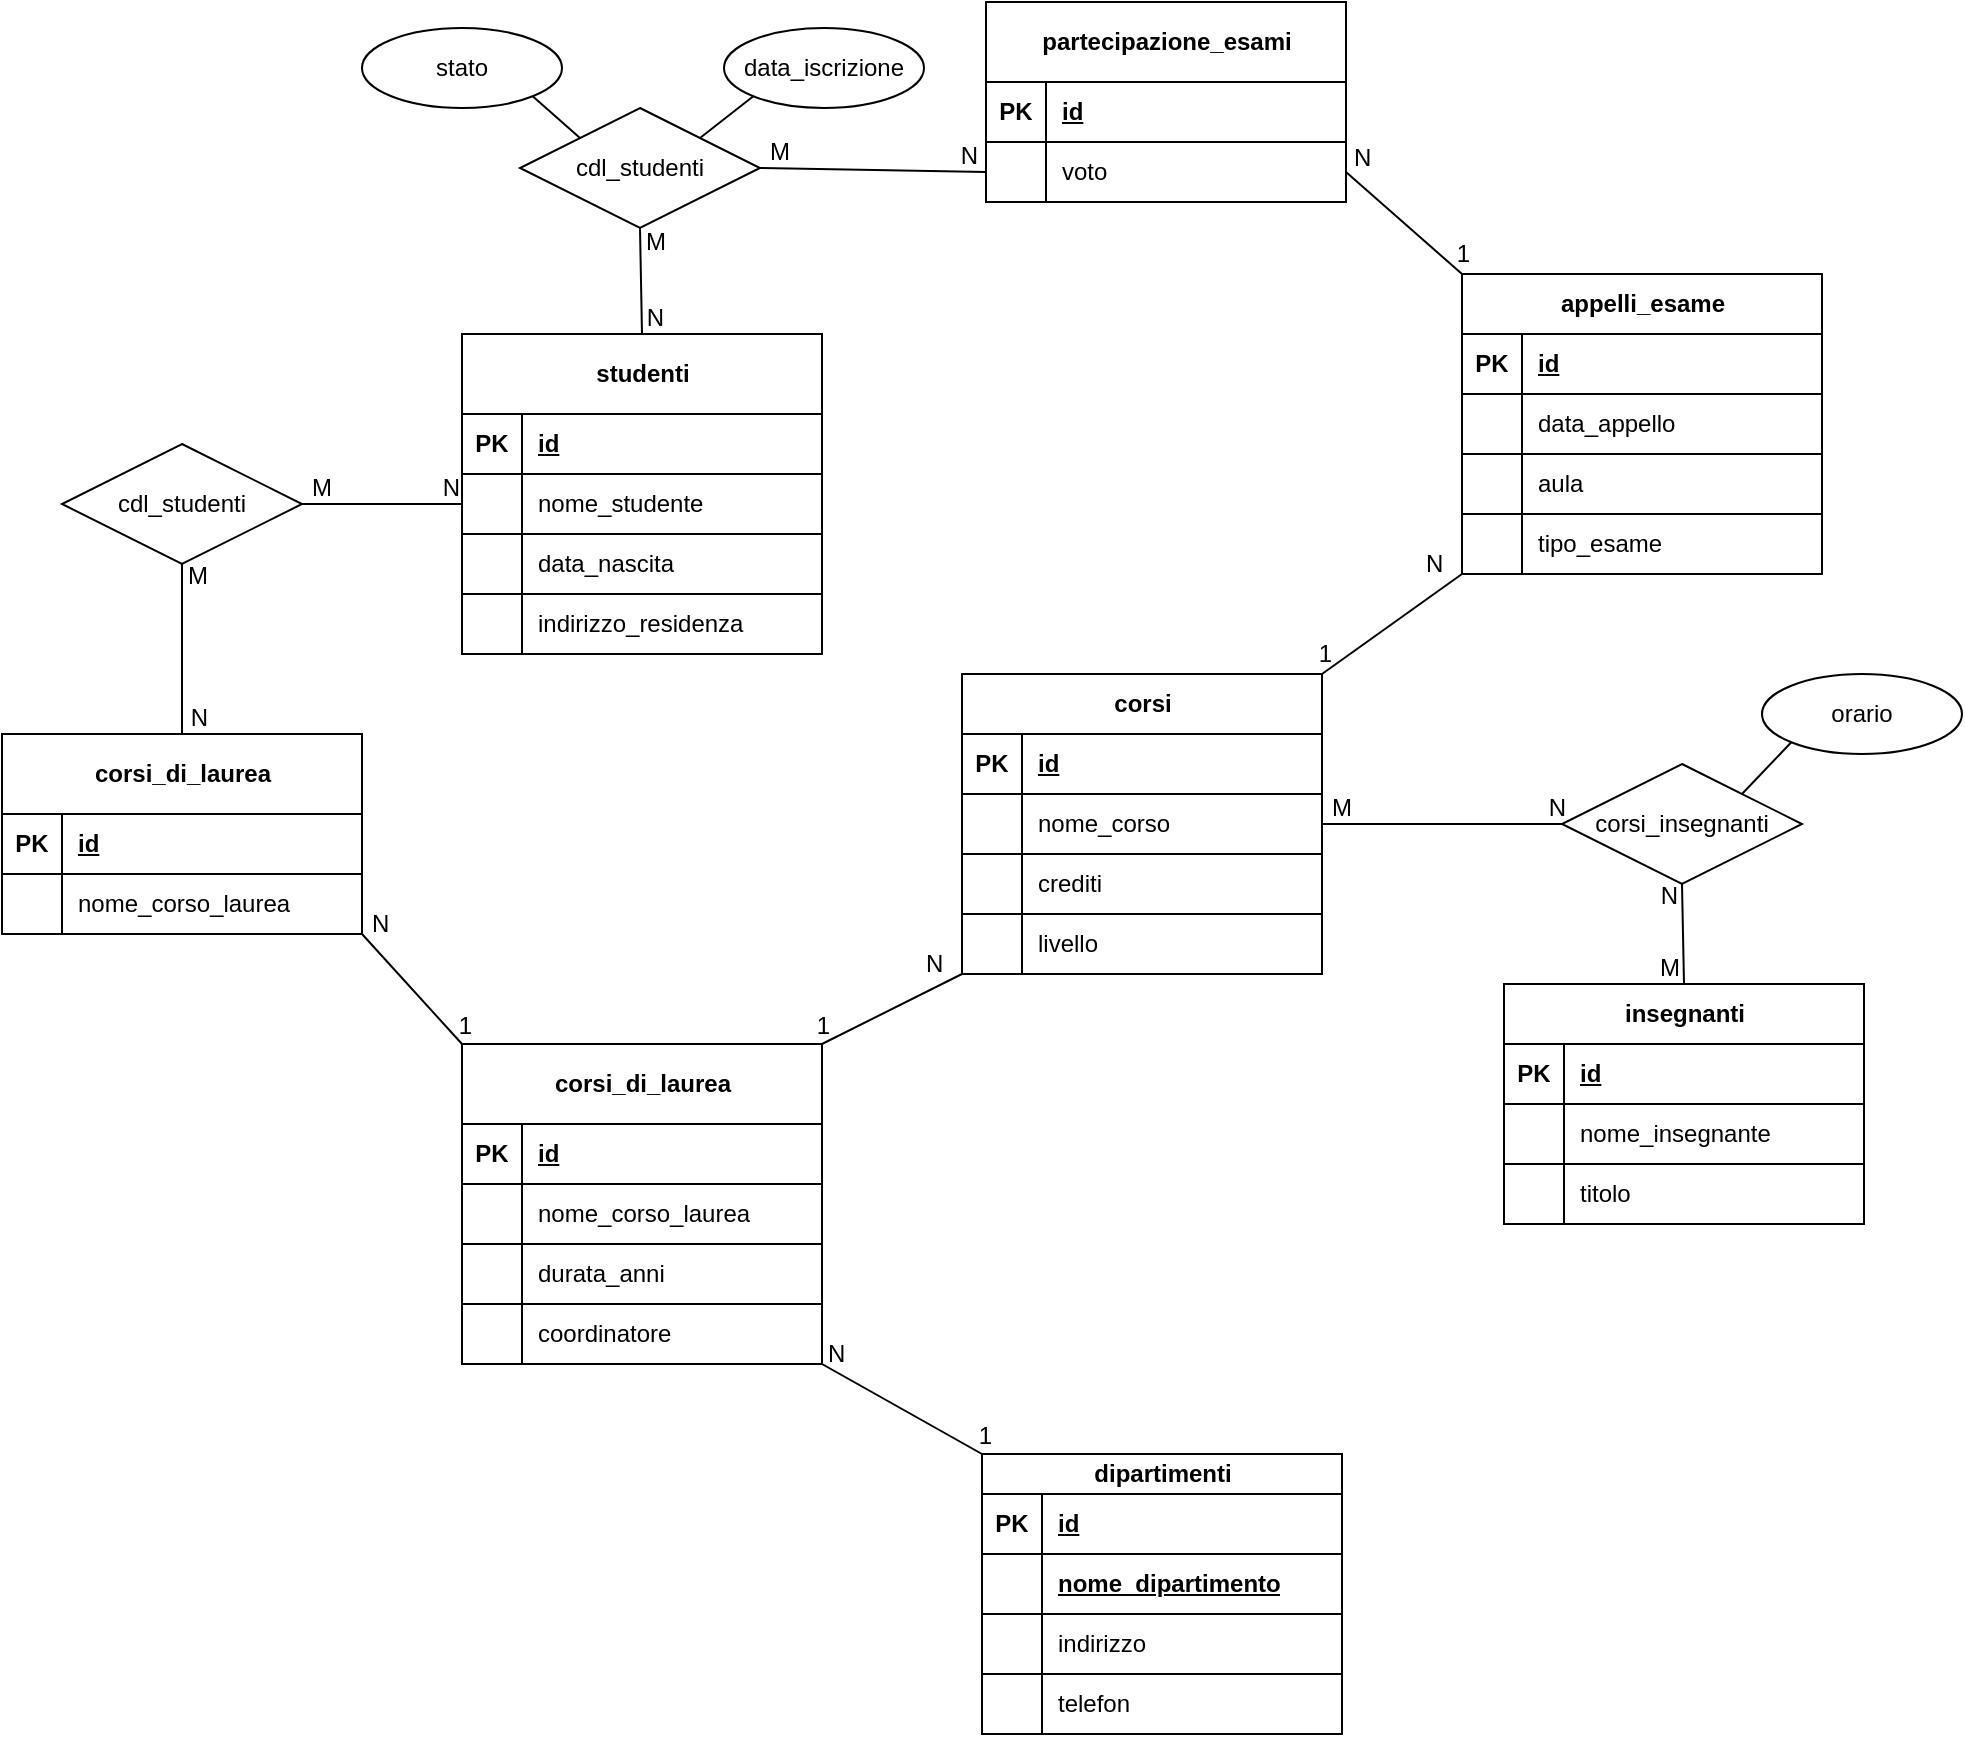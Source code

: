 <mxfile version="23.0.2" type="github">
  <diagram name="Page-1" id="NWVF9cYx0b9At_OMLeJA">
    <mxGraphModel dx="2767" dy="658" grid="1" gridSize="10" guides="1" tooltips="1" connect="1" arrows="1" fold="1" page="1" pageScale="1" pageWidth="850" pageHeight="1100" math="0" shadow="0">
      <root>
        <mxCell id="0" />
        <mxCell id="1" parent="0" />
        <mxCell id="LNe8rsWFTBaImqLRteXB-1" value="dipartimenti" style="shape=table;startSize=20;container=1;collapsible=1;childLayout=tableLayout;fixedRows=1;rowLines=0;fontStyle=1;align=center;resizeLast=1;html=1;" parent="1" vertex="1">
          <mxGeometry x="460" y="760" width="180" height="140" as="geometry" />
        </mxCell>
        <mxCell id="LNe8rsWFTBaImqLRteXB-101" style="shape=tableRow;horizontal=0;startSize=0;swimlaneHead=0;swimlaneBody=0;fillColor=none;collapsible=0;dropTarget=0;points=[[0,0.5],[1,0.5]];portConstraint=eastwest;top=0;left=0;right=0;bottom=1;" parent="LNe8rsWFTBaImqLRteXB-1" vertex="1">
          <mxGeometry y="20" width="180" height="30" as="geometry" />
        </mxCell>
        <mxCell id="LNe8rsWFTBaImqLRteXB-102" value="PK" style="shape=partialRectangle;connectable=0;fillColor=none;top=0;left=0;bottom=0;right=0;fontStyle=1;overflow=hidden;whiteSpace=wrap;html=1;" parent="LNe8rsWFTBaImqLRteXB-101" vertex="1">
          <mxGeometry width="30" height="30" as="geometry">
            <mxRectangle width="30" height="30" as="alternateBounds" />
          </mxGeometry>
        </mxCell>
        <mxCell id="LNe8rsWFTBaImqLRteXB-103" value="id" style="shape=partialRectangle;connectable=0;fillColor=none;top=0;left=0;bottom=0;right=0;align=left;spacingLeft=6;fontStyle=5;overflow=hidden;whiteSpace=wrap;html=1;" parent="LNe8rsWFTBaImqLRteXB-101" vertex="1">
          <mxGeometry x="30" width="150" height="30" as="geometry">
            <mxRectangle width="150" height="30" as="alternateBounds" />
          </mxGeometry>
        </mxCell>
        <mxCell id="LNe8rsWFTBaImqLRteXB-2" value="" style="shape=tableRow;horizontal=0;startSize=0;swimlaneHead=0;swimlaneBody=0;fillColor=none;collapsible=0;dropTarget=0;points=[[0,0.5],[1,0.5]];portConstraint=eastwest;top=0;left=0;right=0;bottom=1;" parent="LNe8rsWFTBaImqLRteXB-1" vertex="1">
          <mxGeometry y="50" width="180" height="30" as="geometry" />
        </mxCell>
        <mxCell id="LNe8rsWFTBaImqLRteXB-3" value="" style="shape=partialRectangle;connectable=0;fillColor=none;top=0;left=0;bottom=0;right=0;fontStyle=1;overflow=hidden;whiteSpace=wrap;html=1;" parent="LNe8rsWFTBaImqLRteXB-2" vertex="1">
          <mxGeometry width="30" height="30" as="geometry">
            <mxRectangle width="30" height="30" as="alternateBounds" />
          </mxGeometry>
        </mxCell>
        <mxCell id="LNe8rsWFTBaImqLRteXB-4" value="nome_dipartimento" style="shape=partialRectangle;connectable=0;fillColor=none;top=0;left=0;bottom=0;right=0;align=left;spacingLeft=6;fontStyle=5;overflow=hidden;whiteSpace=wrap;html=1;" parent="LNe8rsWFTBaImqLRteXB-2" vertex="1">
          <mxGeometry x="30" width="150" height="30" as="geometry">
            <mxRectangle width="150" height="30" as="alternateBounds" />
          </mxGeometry>
        </mxCell>
        <mxCell id="LNe8rsWFTBaImqLRteXB-5" value="" style="shape=tableRow;horizontal=0;startSize=0;swimlaneHead=0;swimlaneBody=0;fillColor=none;collapsible=0;dropTarget=0;points=[[0,0.5],[1,0.5]];portConstraint=eastwest;top=0;left=0;right=0;bottom=0;" parent="LNe8rsWFTBaImqLRteXB-1" vertex="1">
          <mxGeometry y="80" width="180" height="30" as="geometry" />
        </mxCell>
        <mxCell id="LNe8rsWFTBaImqLRteXB-6" value="" style="shape=partialRectangle;connectable=0;fillColor=none;top=0;left=0;bottom=0;right=0;editable=1;overflow=hidden;whiteSpace=wrap;html=1;" parent="LNe8rsWFTBaImqLRteXB-5" vertex="1">
          <mxGeometry width="30" height="30" as="geometry">
            <mxRectangle width="30" height="30" as="alternateBounds" />
          </mxGeometry>
        </mxCell>
        <mxCell id="LNe8rsWFTBaImqLRteXB-7" value="&lt;div&gt;indirizzo&lt;/div&gt;" style="shape=partialRectangle;connectable=0;fillColor=none;top=0;left=0;bottom=1;right=0;align=left;spacingLeft=6;overflow=hidden;whiteSpace=wrap;html=1;perimeterSpacing=1;container=0;" parent="LNe8rsWFTBaImqLRteXB-5" vertex="1">
          <mxGeometry x="30" width="150" height="30" as="geometry">
            <mxRectangle width="150" height="30" as="alternateBounds" />
          </mxGeometry>
        </mxCell>
        <mxCell id="QzkcNydhMAJki6XrrXDj-22" style="shape=tableRow;horizontal=0;startSize=0;swimlaneHead=0;swimlaneBody=0;collapsible=0;dropTarget=0;points=[[0,0.5],[1,0.5]];portConstraint=eastwest;top=0;left=0;right=0;bottom=1;perimeterSpacing=1;fillColor=none;swimlaneFillColor=none;strokeColor=default;swimlaneLine=0;shadow=0;rounded=0;" vertex="1" parent="LNe8rsWFTBaImqLRteXB-1">
          <mxGeometry y="110" width="180" height="30" as="geometry" />
        </mxCell>
        <mxCell id="QzkcNydhMAJki6XrrXDj-23" style="shape=partialRectangle;connectable=0;fillColor=none;top=1;left=0;bottom=0;right=0;editable=1;overflow=hidden;whiteSpace=wrap;html=1;" vertex="1" parent="QzkcNydhMAJki6XrrXDj-22">
          <mxGeometry width="30" height="30" as="geometry">
            <mxRectangle width="30" height="30" as="alternateBounds" />
          </mxGeometry>
        </mxCell>
        <mxCell id="QzkcNydhMAJki6XrrXDj-24" value="telefon" style="shape=partialRectangle;connectable=0;fillColor=none;top=1;left=0;bottom=0;right=0;align=left;spacingLeft=6;overflow=hidden;whiteSpace=wrap;html=1;perimeterSpacing=12;strokeColor=default;strokeWidth=26;opacity=0;" vertex="1" parent="QzkcNydhMAJki6XrrXDj-22">
          <mxGeometry x="30" width="150" height="30" as="geometry">
            <mxRectangle width="150" height="30" as="alternateBounds" />
          </mxGeometry>
        </mxCell>
        <mxCell id="LNe8rsWFTBaImqLRteXB-14" value="corsi_di_laurea" style="shape=table;startSize=40;container=1;collapsible=1;childLayout=tableLayout;fixedRows=1;rowLines=0;fontStyle=1;align=center;resizeLast=1;html=1;" parent="1" vertex="1">
          <mxGeometry x="200" y="555" width="180" height="160" as="geometry" />
        </mxCell>
        <mxCell id="LNe8rsWFTBaImqLRteXB-15" value="" style="shape=tableRow;horizontal=0;startSize=0;swimlaneHead=0;swimlaneBody=0;fillColor=none;collapsible=0;dropTarget=0;points=[[0,0.5],[1,0.5]];portConstraint=eastwest;top=0;left=0;right=0;bottom=1;" parent="LNe8rsWFTBaImqLRteXB-14" vertex="1">
          <mxGeometry y="40" width="180" height="30" as="geometry" />
        </mxCell>
        <mxCell id="LNe8rsWFTBaImqLRteXB-16" value="PK" style="shape=partialRectangle;connectable=0;fillColor=none;top=0;left=0;bottom=0;right=0;fontStyle=1;overflow=hidden;whiteSpace=wrap;html=1;" parent="LNe8rsWFTBaImqLRteXB-15" vertex="1">
          <mxGeometry width="30" height="30" as="geometry">
            <mxRectangle width="30" height="30" as="alternateBounds" />
          </mxGeometry>
        </mxCell>
        <mxCell id="LNe8rsWFTBaImqLRteXB-17" value="id" style="shape=partialRectangle;connectable=0;fillColor=none;top=0;left=0;bottom=0;right=0;align=left;spacingLeft=6;fontStyle=5;overflow=hidden;whiteSpace=wrap;html=1;" parent="LNe8rsWFTBaImqLRteXB-15" vertex="1">
          <mxGeometry x="30" width="150" height="30" as="geometry">
            <mxRectangle width="150" height="30" as="alternateBounds" />
          </mxGeometry>
        </mxCell>
        <mxCell id="LNe8rsWFTBaImqLRteXB-18" value="" style="shape=tableRow;horizontal=0;startSize=0;swimlaneHead=0;swimlaneBody=0;fillColor=none;collapsible=0;dropTarget=0;points=[[0,0.5],[1,0.5]];portConstraint=eastwest;top=0;left=0;right=0;bottom=0;" parent="LNe8rsWFTBaImqLRteXB-14" vertex="1">
          <mxGeometry y="70" width="180" height="30" as="geometry" />
        </mxCell>
        <mxCell id="LNe8rsWFTBaImqLRteXB-19" value="" style="shape=partialRectangle;connectable=0;fillColor=none;top=0;left=0;bottom=0;right=0;editable=1;overflow=hidden;whiteSpace=wrap;html=1;" parent="LNe8rsWFTBaImqLRteXB-18" vertex="1">
          <mxGeometry width="30" height="30" as="geometry">
            <mxRectangle width="30" height="30" as="alternateBounds" />
          </mxGeometry>
        </mxCell>
        <mxCell id="LNe8rsWFTBaImqLRteXB-20" value="nome_corso_laurea" style="shape=partialRectangle;connectable=0;fillColor=none;top=0;left=0;bottom=0;right=0;align=left;spacingLeft=6;overflow=hidden;whiteSpace=wrap;html=1;" parent="LNe8rsWFTBaImqLRteXB-18" vertex="1">
          <mxGeometry x="30" width="150" height="30" as="geometry">
            <mxRectangle width="150" height="30" as="alternateBounds" />
          </mxGeometry>
        </mxCell>
        <mxCell id="QzkcNydhMAJki6XrrXDj-28" style="shape=tableRow;horizontal=0;startSize=0;swimlaneHead=0;swimlaneBody=0;fillColor=none;collapsible=0;dropTarget=0;points=[[0,0.5],[1,0.5]];portConstraint=eastwest;top=0;left=0;right=0;bottom=0;" vertex="1" parent="LNe8rsWFTBaImqLRteXB-14">
          <mxGeometry y="100" width="180" height="30" as="geometry" />
        </mxCell>
        <mxCell id="QzkcNydhMAJki6XrrXDj-29" style="shape=partialRectangle;connectable=0;fillColor=none;top=1;left=0;bottom=0;right=0;editable=1;overflow=hidden;whiteSpace=wrap;html=1;" vertex="1" parent="QzkcNydhMAJki6XrrXDj-28">
          <mxGeometry width="30" height="30" as="geometry">
            <mxRectangle width="30" height="30" as="alternateBounds" />
          </mxGeometry>
        </mxCell>
        <mxCell id="QzkcNydhMAJki6XrrXDj-30" value="durata_anni" style="shape=partialRectangle;connectable=0;fillColor=none;top=1;left=0;bottom=0;right=0;align=left;spacingLeft=6;overflow=hidden;whiteSpace=wrap;html=1;" vertex="1" parent="QzkcNydhMAJki6XrrXDj-28">
          <mxGeometry x="30" width="150" height="30" as="geometry">
            <mxRectangle width="150" height="30" as="alternateBounds" />
          </mxGeometry>
        </mxCell>
        <mxCell id="QzkcNydhMAJki6XrrXDj-31" style="shape=tableRow;horizontal=0;startSize=0;swimlaneHead=0;swimlaneBody=0;fillColor=none;collapsible=0;dropTarget=0;points=[[0,0.5],[1,0.5]];portConstraint=eastwest;top=0;left=0;right=0;bottom=0;" vertex="1" parent="LNe8rsWFTBaImqLRteXB-14">
          <mxGeometry y="130" width="180" height="30" as="geometry" />
        </mxCell>
        <mxCell id="QzkcNydhMAJki6XrrXDj-32" style="shape=partialRectangle;connectable=0;fillColor=none;top=1;left=0;bottom=0;right=0;editable=1;overflow=hidden;whiteSpace=wrap;html=1;" vertex="1" parent="QzkcNydhMAJki6XrrXDj-31">
          <mxGeometry width="30" height="30" as="geometry">
            <mxRectangle width="30" height="30" as="alternateBounds" />
          </mxGeometry>
        </mxCell>
        <mxCell id="QzkcNydhMAJki6XrrXDj-33" value="coordinatore" style="shape=partialRectangle;connectable=0;fillColor=none;top=1;left=0;bottom=0;right=0;align=left;spacingLeft=6;overflow=hidden;whiteSpace=wrap;html=1;" vertex="1" parent="QzkcNydhMAJki6XrrXDj-31">
          <mxGeometry x="30" width="150" height="30" as="geometry">
            <mxRectangle width="150" height="30" as="alternateBounds" />
          </mxGeometry>
        </mxCell>
        <mxCell id="LNe8rsWFTBaImqLRteXB-21" value="" style="endArrow=none;html=1;rounded=0;exitX=1;exitY=1;exitDx=0;exitDy=0;entryX=0;entryY=0;entryDx=0;entryDy=0;" parent="1" source="LNe8rsWFTBaImqLRteXB-14" target="LNe8rsWFTBaImqLRteXB-1" edge="1">
          <mxGeometry relative="1" as="geometry">
            <mxPoint x="540" y="340" as="sourcePoint" />
            <mxPoint x="700" y="340" as="targetPoint" />
          </mxGeometry>
        </mxCell>
        <mxCell id="LNe8rsWFTBaImqLRteXB-22" value="N" style="resizable=0;html=1;whiteSpace=wrap;align=left;verticalAlign=bottom;" parent="LNe8rsWFTBaImqLRteXB-21" connectable="0" vertex="1">
          <mxGeometry x="-1" relative="1" as="geometry">
            <mxPoint x="1" y="3" as="offset" />
          </mxGeometry>
        </mxCell>
        <mxCell id="LNe8rsWFTBaImqLRteXB-23" value="1" style="resizable=0;html=1;whiteSpace=wrap;align=right;verticalAlign=bottom;" parent="LNe8rsWFTBaImqLRteXB-21" connectable="0" vertex="1">
          <mxGeometry x="1" relative="1" as="geometry">
            <mxPoint x="6" y="-1" as="offset" />
          </mxGeometry>
        </mxCell>
        <mxCell id="LNe8rsWFTBaImqLRteXB-24" value="corsi" style="shape=table;startSize=30;container=1;collapsible=1;childLayout=tableLayout;fixedRows=1;rowLines=0;fontStyle=1;align=center;resizeLast=1;html=1;" parent="1" vertex="1">
          <mxGeometry x="450" y="370" width="180" height="150" as="geometry" />
        </mxCell>
        <mxCell id="LNe8rsWFTBaImqLRteXB-25" value="" style="shape=tableRow;horizontal=0;startSize=0;swimlaneHead=0;swimlaneBody=0;fillColor=none;collapsible=0;dropTarget=0;points=[[0,0.5],[1,0.5]];portConstraint=eastwest;top=0;left=0;right=0;bottom=1;" parent="LNe8rsWFTBaImqLRteXB-24" vertex="1">
          <mxGeometry y="30" width="180" height="30" as="geometry" />
        </mxCell>
        <mxCell id="LNe8rsWFTBaImqLRteXB-26" value="PK" style="shape=partialRectangle;connectable=0;fillColor=none;top=0;left=0;bottom=0;right=0;fontStyle=1;overflow=hidden;whiteSpace=wrap;html=1;" parent="LNe8rsWFTBaImqLRteXB-25" vertex="1">
          <mxGeometry width="30" height="30" as="geometry">
            <mxRectangle width="30" height="30" as="alternateBounds" />
          </mxGeometry>
        </mxCell>
        <mxCell id="LNe8rsWFTBaImqLRteXB-27" value="id" style="shape=partialRectangle;connectable=0;fillColor=none;top=0;left=0;bottom=0;right=0;align=left;spacingLeft=6;fontStyle=5;overflow=hidden;whiteSpace=wrap;html=1;" parent="LNe8rsWFTBaImqLRteXB-25" vertex="1">
          <mxGeometry x="30" width="150" height="30" as="geometry">
            <mxRectangle width="150" height="30" as="alternateBounds" />
          </mxGeometry>
        </mxCell>
        <mxCell id="LNe8rsWFTBaImqLRteXB-28" value="" style="shape=tableRow;horizontal=0;startSize=0;swimlaneHead=0;swimlaneBody=0;fillColor=none;collapsible=0;dropTarget=0;points=[[0,0.5],[1,0.5]];portConstraint=eastwest;top=0;left=0;right=0;bottom=0;" parent="LNe8rsWFTBaImqLRteXB-24" vertex="1">
          <mxGeometry y="60" width="180" height="30" as="geometry" />
        </mxCell>
        <mxCell id="LNe8rsWFTBaImqLRteXB-29" value="" style="shape=partialRectangle;connectable=0;fillColor=none;top=0;left=0;bottom=0;right=0;editable=1;overflow=hidden;whiteSpace=wrap;html=1;" parent="LNe8rsWFTBaImqLRteXB-28" vertex="1">
          <mxGeometry width="30" height="30" as="geometry">
            <mxRectangle width="30" height="30" as="alternateBounds" />
          </mxGeometry>
        </mxCell>
        <mxCell id="LNe8rsWFTBaImqLRteXB-30" value="nome_corso" style="shape=partialRectangle;connectable=0;fillColor=none;top=0;left=0;bottom=0;right=0;align=left;spacingLeft=6;overflow=hidden;whiteSpace=wrap;html=1;" parent="LNe8rsWFTBaImqLRteXB-28" vertex="1">
          <mxGeometry x="30" width="150" height="30" as="geometry">
            <mxRectangle width="150" height="30" as="alternateBounds" />
          </mxGeometry>
        </mxCell>
        <mxCell id="QzkcNydhMAJki6XrrXDj-34" style="shape=tableRow;horizontal=0;startSize=0;swimlaneHead=0;swimlaneBody=0;fillColor=none;collapsible=0;dropTarget=0;points=[[0,0.5],[1,0.5]];portConstraint=eastwest;top=0;left=0;right=0;bottom=0;" vertex="1" parent="LNe8rsWFTBaImqLRteXB-24">
          <mxGeometry y="90" width="180" height="30" as="geometry" />
        </mxCell>
        <mxCell id="QzkcNydhMAJki6XrrXDj-35" style="shape=partialRectangle;connectable=0;fillColor=none;top=1;left=0;bottom=0;right=0;editable=1;overflow=hidden;whiteSpace=wrap;html=1;" vertex="1" parent="QzkcNydhMAJki6XrrXDj-34">
          <mxGeometry width="30" height="30" as="geometry">
            <mxRectangle width="30" height="30" as="alternateBounds" />
          </mxGeometry>
        </mxCell>
        <mxCell id="QzkcNydhMAJki6XrrXDj-36" value="crediti" style="shape=partialRectangle;connectable=0;fillColor=none;top=1;left=0;bottom=0;right=0;align=left;spacingLeft=6;overflow=hidden;whiteSpace=wrap;html=1;" vertex="1" parent="QzkcNydhMAJki6XrrXDj-34">
          <mxGeometry x="30" width="150" height="30" as="geometry">
            <mxRectangle width="150" height="30" as="alternateBounds" />
          </mxGeometry>
        </mxCell>
        <mxCell id="QzkcNydhMAJki6XrrXDj-37" style="shape=tableRow;horizontal=0;startSize=0;swimlaneHead=0;swimlaneBody=0;fillColor=none;collapsible=0;dropTarget=0;points=[[0,0.5],[1,0.5]];portConstraint=eastwest;top=0;left=0;right=0;bottom=0;" vertex="1" parent="LNe8rsWFTBaImqLRteXB-24">
          <mxGeometry y="120" width="180" height="30" as="geometry" />
        </mxCell>
        <mxCell id="QzkcNydhMAJki6XrrXDj-38" style="shape=partialRectangle;connectable=0;fillColor=none;top=1;left=0;bottom=0;right=0;editable=1;overflow=hidden;whiteSpace=wrap;html=1;" vertex="1" parent="QzkcNydhMAJki6XrrXDj-37">
          <mxGeometry width="30" height="30" as="geometry">
            <mxRectangle width="30" height="30" as="alternateBounds" />
          </mxGeometry>
        </mxCell>
        <mxCell id="QzkcNydhMAJki6XrrXDj-39" value="livello" style="shape=partialRectangle;connectable=0;fillColor=none;top=1;left=0;bottom=0;right=0;align=left;spacingLeft=6;overflow=hidden;whiteSpace=wrap;html=1;" vertex="1" parent="QzkcNydhMAJki6XrrXDj-37">
          <mxGeometry x="30" width="150" height="30" as="geometry">
            <mxRectangle width="150" height="30" as="alternateBounds" />
          </mxGeometry>
        </mxCell>
        <mxCell id="LNe8rsWFTBaImqLRteXB-31" value="" style="endArrow=none;html=1;rounded=0;entryX=1;entryY=0;entryDx=0;entryDy=0;exitX=0;exitY=1;exitDx=0;exitDy=0;" parent="1" source="LNe8rsWFTBaImqLRteXB-24" target="LNe8rsWFTBaImqLRteXB-14" edge="1">
          <mxGeometry relative="1" as="geometry">
            <mxPoint x="470" y="475" as="sourcePoint" />
            <mxPoint x="580" y="420" as="targetPoint" />
          </mxGeometry>
        </mxCell>
        <mxCell id="LNe8rsWFTBaImqLRteXB-32" value="N" style="resizable=0;html=1;whiteSpace=wrap;align=left;verticalAlign=bottom;" parent="LNe8rsWFTBaImqLRteXB-31" connectable="0" vertex="1">
          <mxGeometry x="-1" relative="1" as="geometry">
            <mxPoint x="-20" y="3" as="offset" />
          </mxGeometry>
        </mxCell>
        <mxCell id="LNe8rsWFTBaImqLRteXB-33" value="1" style="resizable=0;html=1;whiteSpace=wrap;align=right;verticalAlign=bottom;" parent="LNe8rsWFTBaImqLRteXB-31" connectable="0" vertex="1">
          <mxGeometry x="1" relative="1" as="geometry">
            <mxPoint x="6" y="-1" as="offset" />
          </mxGeometry>
        </mxCell>
        <mxCell id="LNe8rsWFTBaImqLRteXB-34" value="insegnanti" style="shape=table;startSize=30;container=1;collapsible=1;childLayout=tableLayout;fixedRows=1;rowLines=0;fontStyle=1;align=center;resizeLast=1;html=1;" parent="1" vertex="1">
          <mxGeometry x="721" y="525" width="180" height="120" as="geometry" />
        </mxCell>
        <mxCell id="LNe8rsWFTBaImqLRteXB-35" value="" style="shape=tableRow;horizontal=0;startSize=0;swimlaneHead=0;swimlaneBody=0;fillColor=none;collapsible=0;dropTarget=0;points=[[0,0.5],[1,0.5]];portConstraint=eastwest;top=0;left=0;right=0;bottom=1;" parent="LNe8rsWFTBaImqLRteXB-34" vertex="1">
          <mxGeometry y="30" width="180" height="30" as="geometry" />
        </mxCell>
        <mxCell id="LNe8rsWFTBaImqLRteXB-36" value="PK" style="shape=partialRectangle;connectable=0;fillColor=none;top=0;left=0;bottom=0;right=0;fontStyle=1;overflow=hidden;whiteSpace=wrap;html=1;" parent="LNe8rsWFTBaImqLRteXB-35" vertex="1">
          <mxGeometry width="30" height="30" as="geometry">
            <mxRectangle width="30" height="30" as="alternateBounds" />
          </mxGeometry>
        </mxCell>
        <mxCell id="LNe8rsWFTBaImqLRteXB-37" value="id" style="shape=partialRectangle;connectable=0;fillColor=none;top=0;left=0;bottom=0;right=0;align=left;spacingLeft=6;fontStyle=5;overflow=hidden;whiteSpace=wrap;html=1;" parent="LNe8rsWFTBaImqLRteXB-35" vertex="1">
          <mxGeometry x="30" width="150" height="30" as="geometry">
            <mxRectangle width="150" height="30" as="alternateBounds" />
          </mxGeometry>
        </mxCell>
        <mxCell id="LNe8rsWFTBaImqLRteXB-38" value="" style="shape=tableRow;horizontal=0;startSize=0;swimlaneHead=0;swimlaneBody=0;fillColor=none;collapsible=0;dropTarget=0;points=[[0,0.5],[1,0.5]];portConstraint=eastwest;top=0;left=0;right=0;bottom=0;" parent="LNe8rsWFTBaImqLRteXB-34" vertex="1">
          <mxGeometry y="60" width="180" height="30" as="geometry" />
        </mxCell>
        <mxCell id="LNe8rsWFTBaImqLRteXB-39" value="" style="shape=partialRectangle;connectable=0;fillColor=none;top=0;left=0;bottom=0;right=0;editable=1;overflow=hidden;whiteSpace=wrap;html=1;" parent="LNe8rsWFTBaImqLRteXB-38" vertex="1">
          <mxGeometry width="30" height="30" as="geometry">
            <mxRectangle width="30" height="30" as="alternateBounds" />
          </mxGeometry>
        </mxCell>
        <mxCell id="LNe8rsWFTBaImqLRteXB-40" value="nome_insegnante" style="shape=partialRectangle;connectable=0;fillColor=none;top=0;left=0;bottom=0;right=0;align=left;spacingLeft=6;overflow=hidden;whiteSpace=wrap;html=1;" parent="LNe8rsWFTBaImqLRteXB-38" vertex="1">
          <mxGeometry x="30" width="150" height="30" as="geometry">
            <mxRectangle width="150" height="30" as="alternateBounds" />
          </mxGeometry>
        </mxCell>
        <mxCell id="QzkcNydhMAJki6XrrXDj-40" style="shape=tableRow;horizontal=0;startSize=0;swimlaneHead=0;swimlaneBody=0;fillColor=none;collapsible=0;dropTarget=0;points=[[0,0.5],[1,0.5]];portConstraint=eastwest;top=0;left=0;right=0;bottom=0;" vertex="1" parent="LNe8rsWFTBaImqLRteXB-34">
          <mxGeometry y="90" width="180" height="30" as="geometry" />
        </mxCell>
        <mxCell id="QzkcNydhMAJki6XrrXDj-41" style="shape=partialRectangle;connectable=0;fillColor=none;top=1;left=0;bottom=0;right=0;editable=1;overflow=hidden;whiteSpace=wrap;html=1;" vertex="1" parent="QzkcNydhMAJki6XrrXDj-40">
          <mxGeometry width="30" height="30" as="geometry">
            <mxRectangle width="30" height="30" as="alternateBounds" />
          </mxGeometry>
        </mxCell>
        <mxCell id="QzkcNydhMAJki6XrrXDj-42" value="titolo" style="shape=partialRectangle;connectable=0;fillColor=none;top=1;left=0;bottom=0;right=0;align=left;spacingLeft=6;overflow=hidden;whiteSpace=wrap;html=1;" vertex="1" parent="QzkcNydhMAJki6XrrXDj-40">
          <mxGeometry x="30" width="150" height="30" as="geometry">
            <mxRectangle width="150" height="30" as="alternateBounds" />
          </mxGeometry>
        </mxCell>
        <mxCell id="LNe8rsWFTBaImqLRteXB-41" value="corsi_insegnanti" style="shape=rhombus;perimeter=rhombusPerimeter;whiteSpace=wrap;html=1;align=center;" parent="1" vertex="1">
          <mxGeometry x="750" y="415" width="120" height="60" as="geometry" />
        </mxCell>
        <mxCell id="LNe8rsWFTBaImqLRteXB-42" value="" style="endArrow=none;html=1;rounded=0;exitX=1;exitY=0.5;exitDx=0;exitDy=0;entryX=0;entryY=0.5;entryDx=0;entryDy=0;" parent="1" source="LNe8rsWFTBaImqLRteXB-28" target="LNe8rsWFTBaImqLRteXB-41" edge="1">
          <mxGeometry relative="1" as="geometry">
            <mxPoint x="520" y="500" as="sourcePoint" />
            <mxPoint x="680" y="500" as="targetPoint" />
          </mxGeometry>
        </mxCell>
        <mxCell id="LNe8rsWFTBaImqLRteXB-43" value="M" style="resizable=0;html=1;whiteSpace=wrap;align=left;verticalAlign=bottom;" parent="LNe8rsWFTBaImqLRteXB-42" connectable="0" vertex="1">
          <mxGeometry x="-1" relative="1" as="geometry">
            <mxPoint x="3" as="offset" />
          </mxGeometry>
        </mxCell>
        <mxCell id="LNe8rsWFTBaImqLRteXB-44" value="N" style="resizable=0;html=1;whiteSpace=wrap;align=right;verticalAlign=bottom;" parent="LNe8rsWFTBaImqLRteXB-42" connectable="0" vertex="1">
          <mxGeometry x="1" relative="1" as="geometry">
            <mxPoint x="3" as="offset" />
          </mxGeometry>
        </mxCell>
        <mxCell id="LNe8rsWFTBaImqLRteXB-45" value="" style="endArrow=none;html=1;rounded=0;exitX=0.5;exitY=0;exitDx=0;exitDy=0;entryX=0.5;entryY=1;entryDx=0;entryDy=0;" parent="1" source="LNe8rsWFTBaImqLRteXB-34" target="LNe8rsWFTBaImqLRteXB-41" edge="1">
          <mxGeometry relative="1" as="geometry">
            <mxPoint x="660" y="455" as="sourcePoint" />
            <mxPoint x="760" y="455" as="targetPoint" />
          </mxGeometry>
        </mxCell>
        <mxCell id="LNe8rsWFTBaImqLRteXB-46" value="M" style="resizable=0;html=1;whiteSpace=wrap;align=left;verticalAlign=bottom;" parent="LNe8rsWFTBaImqLRteXB-45" connectable="0" vertex="1">
          <mxGeometry x="-1" relative="1" as="geometry">
            <mxPoint x="-14" as="offset" />
          </mxGeometry>
        </mxCell>
        <mxCell id="LNe8rsWFTBaImqLRteXB-47" value="N" style="resizable=0;html=1;whiteSpace=wrap;align=right;verticalAlign=bottom;" parent="LNe8rsWFTBaImqLRteXB-45" connectable="0" vertex="1">
          <mxGeometry x="1" relative="1" as="geometry">
            <mxPoint x="-1" y="14" as="offset" />
          </mxGeometry>
        </mxCell>
        <mxCell id="LNe8rsWFTBaImqLRteXB-48" value="appelli_esame" style="shape=table;startSize=30;container=1;collapsible=1;childLayout=tableLayout;fixedRows=1;rowLines=0;fontStyle=1;align=center;resizeLast=1;html=1;" parent="1" vertex="1">
          <mxGeometry x="700" y="170" width="180" height="150" as="geometry" />
        </mxCell>
        <mxCell id="LNe8rsWFTBaImqLRteXB-49" value="" style="shape=tableRow;horizontal=0;startSize=0;swimlaneHead=0;swimlaneBody=0;fillColor=none;collapsible=0;dropTarget=0;points=[[0,0.5],[1,0.5]];portConstraint=eastwest;top=0;left=0;right=0;bottom=1;" parent="LNe8rsWFTBaImqLRteXB-48" vertex="1">
          <mxGeometry y="30" width="180" height="30" as="geometry" />
        </mxCell>
        <mxCell id="LNe8rsWFTBaImqLRteXB-50" value="PK" style="shape=partialRectangle;connectable=0;fillColor=none;top=0;left=0;bottom=0;right=0;fontStyle=1;overflow=hidden;whiteSpace=wrap;html=1;" parent="LNe8rsWFTBaImqLRteXB-49" vertex="1">
          <mxGeometry width="30" height="30" as="geometry">
            <mxRectangle width="30" height="30" as="alternateBounds" />
          </mxGeometry>
        </mxCell>
        <mxCell id="LNe8rsWFTBaImqLRteXB-51" value="id" style="shape=partialRectangle;connectable=0;fillColor=none;top=0;left=0;bottom=0;right=0;align=left;spacingLeft=6;fontStyle=5;overflow=hidden;whiteSpace=wrap;html=1;" parent="LNe8rsWFTBaImqLRteXB-49" vertex="1">
          <mxGeometry x="30" width="150" height="30" as="geometry">
            <mxRectangle width="150" height="30" as="alternateBounds" />
          </mxGeometry>
        </mxCell>
        <mxCell id="LNe8rsWFTBaImqLRteXB-52" value="" style="shape=tableRow;horizontal=0;startSize=0;swimlaneHead=0;swimlaneBody=0;fillColor=none;collapsible=0;dropTarget=0;points=[[0,0.5],[1,0.5]];portConstraint=eastwest;top=0;left=0;right=0;bottom=0;" parent="LNe8rsWFTBaImqLRteXB-48" vertex="1">
          <mxGeometry y="60" width="180" height="30" as="geometry" />
        </mxCell>
        <mxCell id="LNe8rsWFTBaImqLRteXB-53" value="" style="shape=partialRectangle;connectable=0;fillColor=none;top=0;left=0;bottom=0;right=0;editable=1;overflow=hidden;whiteSpace=wrap;html=1;" parent="LNe8rsWFTBaImqLRteXB-52" vertex="1">
          <mxGeometry width="30" height="30" as="geometry">
            <mxRectangle width="30" height="30" as="alternateBounds" />
          </mxGeometry>
        </mxCell>
        <mxCell id="LNe8rsWFTBaImqLRteXB-54" value="data_appello" style="shape=partialRectangle;connectable=0;fillColor=none;top=0;left=0;bottom=0;right=0;align=left;spacingLeft=6;overflow=hidden;whiteSpace=wrap;html=1;" parent="LNe8rsWFTBaImqLRteXB-52" vertex="1">
          <mxGeometry x="30" width="150" height="30" as="geometry">
            <mxRectangle width="150" height="30" as="alternateBounds" />
          </mxGeometry>
        </mxCell>
        <mxCell id="QzkcNydhMAJki6XrrXDj-46" style="shape=tableRow;horizontal=0;startSize=0;swimlaneHead=0;swimlaneBody=0;fillColor=none;collapsible=0;dropTarget=0;points=[[0,0.5],[1,0.5]];portConstraint=eastwest;top=0;left=0;right=0;bottom=0;" vertex="1" parent="LNe8rsWFTBaImqLRteXB-48">
          <mxGeometry y="90" width="180" height="30" as="geometry" />
        </mxCell>
        <mxCell id="QzkcNydhMAJki6XrrXDj-47" style="shape=partialRectangle;connectable=0;fillColor=none;top=1;left=0;bottom=0;right=0;editable=1;overflow=hidden;whiteSpace=wrap;html=1;" vertex="1" parent="QzkcNydhMAJki6XrrXDj-46">
          <mxGeometry width="30" height="30" as="geometry">
            <mxRectangle width="30" height="30" as="alternateBounds" />
          </mxGeometry>
        </mxCell>
        <mxCell id="QzkcNydhMAJki6XrrXDj-48" value="aula" style="shape=partialRectangle;connectable=0;fillColor=none;top=1;left=0;bottom=0;right=0;align=left;spacingLeft=6;overflow=hidden;whiteSpace=wrap;html=1;" vertex="1" parent="QzkcNydhMAJki6XrrXDj-46">
          <mxGeometry x="30" width="150" height="30" as="geometry">
            <mxRectangle width="150" height="30" as="alternateBounds" />
          </mxGeometry>
        </mxCell>
        <mxCell id="QzkcNydhMAJki6XrrXDj-43" style="shape=tableRow;horizontal=0;startSize=0;swimlaneHead=0;swimlaneBody=0;fillColor=none;collapsible=0;dropTarget=0;points=[[0,0.5],[1,0.5]];portConstraint=eastwest;top=0;left=0;right=0;bottom=0;" vertex="1" parent="LNe8rsWFTBaImqLRteXB-48">
          <mxGeometry y="120" width="180" height="30" as="geometry" />
        </mxCell>
        <mxCell id="QzkcNydhMAJki6XrrXDj-44" style="shape=partialRectangle;connectable=0;fillColor=none;top=1;left=0;bottom=0;right=0;editable=1;overflow=hidden;whiteSpace=wrap;html=1;" vertex="1" parent="QzkcNydhMAJki6XrrXDj-43">
          <mxGeometry width="30" height="30" as="geometry">
            <mxRectangle width="30" height="30" as="alternateBounds" />
          </mxGeometry>
        </mxCell>
        <mxCell id="QzkcNydhMAJki6XrrXDj-45" value="tipo_esame" style="shape=partialRectangle;connectable=0;fillColor=none;top=1;left=0;bottom=0;right=0;align=left;spacingLeft=6;overflow=hidden;whiteSpace=wrap;html=1;" vertex="1" parent="QzkcNydhMAJki6XrrXDj-43">
          <mxGeometry x="30" width="150" height="30" as="geometry">
            <mxRectangle width="150" height="30" as="alternateBounds" />
          </mxGeometry>
        </mxCell>
        <mxCell id="LNe8rsWFTBaImqLRteXB-55" value="" style="endArrow=none;html=1;rounded=0;entryX=1;entryY=0;entryDx=0;entryDy=0;exitX=0;exitY=1;exitDx=0;exitDy=0;" parent="1" source="LNe8rsWFTBaImqLRteXB-48" target="LNe8rsWFTBaImqLRteXB-24" edge="1">
          <mxGeometry relative="1" as="geometry">
            <mxPoint x="710" y="345" as="sourcePoint" />
            <mxPoint x="640" y="390" as="targetPoint" />
          </mxGeometry>
        </mxCell>
        <mxCell id="LNe8rsWFTBaImqLRteXB-56" value="N" style="resizable=0;html=1;whiteSpace=wrap;align=left;verticalAlign=bottom;" parent="LNe8rsWFTBaImqLRteXB-55" connectable="0" vertex="1">
          <mxGeometry x="-1" relative="1" as="geometry">
            <mxPoint x="-20" y="3" as="offset" />
          </mxGeometry>
        </mxCell>
        <mxCell id="LNe8rsWFTBaImqLRteXB-57" value="1" style="resizable=0;html=1;whiteSpace=wrap;align=right;verticalAlign=bottom;" parent="LNe8rsWFTBaImqLRteXB-55" connectable="0" vertex="1">
          <mxGeometry x="1" relative="1" as="geometry">
            <mxPoint x="6" y="-1" as="offset" />
          </mxGeometry>
        </mxCell>
        <mxCell id="LNe8rsWFTBaImqLRteXB-58" value="corsi_di_laurea" style="shape=table;startSize=40;container=1;collapsible=1;childLayout=tableLayout;fixedRows=1;rowLines=0;fontStyle=1;align=center;resizeLast=1;html=1;" parent="1" vertex="1">
          <mxGeometry x="-30" y="400" width="180" height="100" as="geometry" />
        </mxCell>
        <mxCell id="LNe8rsWFTBaImqLRteXB-59" value="" style="shape=tableRow;horizontal=0;startSize=0;swimlaneHead=0;swimlaneBody=0;fillColor=none;collapsible=0;dropTarget=0;points=[[0,0.5],[1,0.5]];portConstraint=eastwest;top=0;left=0;right=0;bottom=1;" parent="LNe8rsWFTBaImqLRteXB-58" vertex="1">
          <mxGeometry y="40" width="180" height="30" as="geometry" />
        </mxCell>
        <mxCell id="LNe8rsWFTBaImqLRteXB-60" value="PK" style="shape=partialRectangle;connectable=0;fillColor=none;top=0;left=0;bottom=0;right=0;fontStyle=1;overflow=hidden;whiteSpace=wrap;html=1;" parent="LNe8rsWFTBaImqLRteXB-59" vertex="1">
          <mxGeometry width="30" height="30" as="geometry">
            <mxRectangle width="30" height="30" as="alternateBounds" />
          </mxGeometry>
        </mxCell>
        <mxCell id="LNe8rsWFTBaImqLRteXB-61" value="id" style="shape=partialRectangle;connectable=0;fillColor=none;top=0;left=0;bottom=0;right=0;align=left;spacingLeft=6;fontStyle=5;overflow=hidden;whiteSpace=wrap;html=1;" parent="LNe8rsWFTBaImqLRteXB-59" vertex="1">
          <mxGeometry x="30" width="150" height="30" as="geometry">
            <mxRectangle width="150" height="30" as="alternateBounds" />
          </mxGeometry>
        </mxCell>
        <mxCell id="LNe8rsWFTBaImqLRteXB-62" value="" style="shape=tableRow;horizontal=0;startSize=0;swimlaneHead=0;swimlaneBody=0;fillColor=none;collapsible=0;dropTarget=0;points=[[0,0.5],[1,0.5]];portConstraint=eastwest;top=0;left=0;right=0;bottom=0;" parent="LNe8rsWFTBaImqLRteXB-58" vertex="1">
          <mxGeometry y="70" width="180" height="30" as="geometry" />
        </mxCell>
        <mxCell id="LNe8rsWFTBaImqLRteXB-63" value="" style="shape=partialRectangle;connectable=0;fillColor=none;top=0;left=0;bottom=0;right=0;editable=1;overflow=hidden;whiteSpace=wrap;html=1;" parent="LNe8rsWFTBaImqLRteXB-62" vertex="1">
          <mxGeometry width="30" height="30" as="geometry">
            <mxRectangle width="30" height="30" as="alternateBounds" />
          </mxGeometry>
        </mxCell>
        <mxCell id="LNe8rsWFTBaImqLRteXB-64" value="nome_corso_laurea" style="shape=partialRectangle;connectable=0;fillColor=none;top=0;left=0;bottom=0;right=0;align=left;spacingLeft=6;overflow=hidden;whiteSpace=wrap;html=1;" parent="LNe8rsWFTBaImqLRteXB-62" vertex="1">
          <mxGeometry x="30" width="150" height="30" as="geometry">
            <mxRectangle width="150" height="30" as="alternateBounds" />
          </mxGeometry>
        </mxCell>
        <mxCell id="LNe8rsWFTBaImqLRteXB-65" value="" style="endArrow=none;html=1;rounded=0;entryX=0;entryY=0;entryDx=0;entryDy=0;exitX=1;exitY=1;exitDx=0;exitDy=0;" parent="1" source="LNe8rsWFTBaImqLRteXB-58" target="LNe8rsWFTBaImqLRteXB-14" edge="1">
          <mxGeometry relative="1" as="geometry">
            <mxPoint x="220" y="465" as="sourcePoint" />
            <mxPoint x="150" y="510" as="targetPoint" />
          </mxGeometry>
        </mxCell>
        <mxCell id="LNe8rsWFTBaImqLRteXB-66" value="N" style="resizable=0;html=1;whiteSpace=wrap;align=left;verticalAlign=bottom;" parent="LNe8rsWFTBaImqLRteXB-65" connectable="0" vertex="1">
          <mxGeometry x="-1" relative="1" as="geometry">
            <mxPoint x="3" y="3" as="offset" />
          </mxGeometry>
        </mxCell>
        <mxCell id="LNe8rsWFTBaImqLRteXB-67" value="1" style="resizable=0;html=1;whiteSpace=wrap;align=right;verticalAlign=bottom;" parent="LNe8rsWFTBaImqLRteXB-65" connectable="0" vertex="1">
          <mxGeometry x="1" relative="1" as="geometry">
            <mxPoint x="6" y="-1" as="offset" />
          </mxGeometry>
        </mxCell>
        <mxCell id="LNe8rsWFTBaImqLRteXB-68" value="studenti" style="shape=table;startSize=40;container=1;collapsible=1;childLayout=tableLayout;fixedRows=1;rowLines=0;fontStyle=1;align=center;resizeLast=1;html=1;" parent="1" vertex="1">
          <mxGeometry x="200" y="200" width="180" height="160" as="geometry" />
        </mxCell>
        <mxCell id="LNe8rsWFTBaImqLRteXB-69" value="" style="shape=tableRow;horizontal=0;startSize=0;swimlaneHead=0;swimlaneBody=0;fillColor=none;collapsible=0;dropTarget=0;points=[[0,0.5],[1,0.5]];portConstraint=eastwest;top=0;left=0;right=0;bottom=1;" parent="LNe8rsWFTBaImqLRteXB-68" vertex="1">
          <mxGeometry y="40" width="180" height="30" as="geometry" />
        </mxCell>
        <mxCell id="LNe8rsWFTBaImqLRteXB-70" value="PK" style="shape=partialRectangle;connectable=0;fillColor=none;top=0;left=0;bottom=0;right=0;fontStyle=1;overflow=hidden;whiteSpace=wrap;html=1;" parent="LNe8rsWFTBaImqLRteXB-69" vertex="1">
          <mxGeometry width="30" height="30" as="geometry">
            <mxRectangle width="30" height="30" as="alternateBounds" />
          </mxGeometry>
        </mxCell>
        <mxCell id="LNe8rsWFTBaImqLRteXB-71" value="id" style="shape=partialRectangle;connectable=0;fillColor=none;top=0;left=0;bottom=0;right=0;align=left;spacingLeft=6;fontStyle=5;overflow=hidden;whiteSpace=wrap;html=1;" parent="LNe8rsWFTBaImqLRteXB-69" vertex="1">
          <mxGeometry x="30" width="150" height="30" as="geometry">
            <mxRectangle width="150" height="30" as="alternateBounds" />
          </mxGeometry>
        </mxCell>
        <mxCell id="LNe8rsWFTBaImqLRteXB-72" value="" style="shape=tableRow;horizontal=0;startSize=0;swimlaneHead=0;swimlaneBody=0;fillColor=none;collapsible=0;dropTarget=0;points=[[0,0.5],[1,0.5]];portConstraint=eastwest;top=0;left=0;right=0;bottom=0;" parent="LNe8rsWFTBaImqLRteXB-68" vertex="1">
          <mxGeometry y="70" width="180" height="30" as="geometry" />
        </mxCell>
        <mxCell id="LNe8rsWFTBaImqLRteXB-73" value="" style="shape=partialRectangle;connectable=0;fillColor=none;top=0;left=0;bottom=0;right=0;editable=1;overflow=hidden;whiteSpace=wrap;html=1;" parent="LNe8rsWFTBaImqLRteXB-72" vertex="1">
          <mxGeometry width="30" height="30" as="geometry">
            <mxRectangle width="30" height="30" as="alternateBounds" />
          </mxGeometry>
        </mxCell>
        <mxCell id="LNe8rsWFTBaImqLRteXB-74" value="nome_studente" style="shape=partialRectangle;connectable=0;fillColor=none;top=0;left=0;bottom=0;right=0;align=left;spacingLeft=6;overflow=hidden;whiteSpace=wrap;html=1;" parent="LNe8rsWFTBaImqLRteXB-72" vertex="1">
          <mxGeometry x="30" width="150" height="30" as="geometry">
            <mxRectangle width="150" height="30" as="alternateBounds" />
          </mxGeometry>
        </mxCell>
        <mxCell id="QzkcNydhMAJki6XrrXDj-49" style="shape=tableRow;horizontal=0;startSize=0;swimlaneHead=0;swimlaneBody=0;fillColor=none;collapsible=0;dropTarget=0;points=[[0,0.5],[1,0.5]];portConstraint=eastwest;top=1;left=0;right=0;bottom=0;" vertex="1" parent="LNe8rsWFTBaImqLRteXB-68">
          <mxGeometry y="100" width="180" height="30" as="geometry" />
        </mxCell>
        <mxCell id="QzkcNydhMAJki6XrrXDj-50" style="shape=partialRectangle;connectable=0;fillColor=none;top=1;left=0;bottom=0;right=0;editable=1;overflow=hidden;whiteSpace=wrap;html=1;" vertex="1" parent="QzkcNydhMAJki6XrrXDj-49">
          <mxGeometry width="30" height="30" as="geometry">
            <mxRectangle width="30" height="30" as="alternateBounds" />
          </mxGeometry>
        </mxCell>
        <mxCell id="QzkcNydhMAJki6XrrXDj-51" value="data_nascita" style="shape=partialRectangle;connectable=0;fillColor=none;top=1;left=0;bottom=0;right=0;align=left;spacingLeft=6;overflow=hidden;whiteSpace=wrap;html=1;" vertex="1" parent="QzkcNydhMAJki6XrrXDj-49">
          <mxGeometry x="30" width="150" height="30" as="geometry">
            <mxRectangle width="150" height="30" as="alternateBounds" />
          </mxGeometry>
        </mxCell>
        <mxCell id="QzkcNydhMAJki6XrrXDj-52" style="shape=tableRow;horizontal=0;startSize=0;swimlaneHead=0;swimlaneBody=0;fillColor=none;collapsible=0;dropTarget=0;points=[[0,0.5],[1,0.5]];portConstraint=eastwest;top=1;left=0;right=0;bottom=0;" vertex="1" parent="LNe8rsWFTBaImqLRteXB-68">
          <mxGeometry y="130" width="180" height="30" as="geometry" />
        </mxCell>
        <mxCell id="QzkcNydhMAJki6XrrXDj-53" style="shape=partialRectangle;connectable=0;fillColor=none;top=1;left=0;bottom=0;right=0;editable=1;overflow=hidden;whiteSpace=wrap;html=1;" vertex="1" parent="QzkcNydhMAJki6XrrXDj-52">
          <mxGeometry width="30" height="30" as="geometry">
            <mxRectangle width="30" height="30" as="alternateBounds" />
          </mxGeometry>
        </mxCell>
        <mxCell id="QzkcNydhMAJki6XrrXDj-54" value="indirizzo_residenza" style="shape=partialRectangle;connectable=0;fillColor=none;top=1;left=0;bottom=0;right=0;align=left;spacingLeft=6;overflow=hidden;whiteSpace=wrap;html=1;" vertex="1" parent="QzkcNydhMAJki6XrrXDj-52">
          <mxGeometry x="30" width="150" height="30" as="geometry">
            <mxRectangle width="150" height="30" as="alternateBounds" />
          </mxGeometry>
        </mxCell>
        <mxCell id="LNe8rsWFTBaImqLRteXB-75" value="cdl_studenti" style="shape=rhombus;perimeter=rhombusPerimeter;whiteSpace=wrap;html=1;align=center;" parent="1" vertex="1">
          <mxGeometry y="255" width="120" height="60" as="geometry" />
        </mxCell>
        <mxCell id="LNe8rsWFTBaImqLRteXB-76" value="" style="resizable=0;html=1;whiteSpace=wrap;align=right;verticalAlign=bottom;" parent="1" connectable="0" vertex="1">
          <mxGeometry x="3" y="265" as="geometry" />
        </mxCell>
        <mxCell id="LNe8rsWFTBaImqLRteXB-77" value="" style="resizable=0;html=1;whiteSpace=wrap;align=right;verticalAlign=bottom;" parent="1" connectable="0" vertex="1">
          <mxGeometry x="58.988" y="308.422" as="geometry" />
        </mxCell>
        <mxCell id="LNe8rsWFTBaImqLRteXB-78" value="" style="endArrow=none;html=1;rounded=0;exitX=1;exitY=0.5;exitDx=0;exitDy=0;entryX=0;entryY=0.5;entryDx=0;entryDy=0;" parent="1" source="LNe8rsWFTBaImqLRteXB-75" target="LNe8rsWFTBaImqLRteXB-72" edge="1">
          <mxGeometry relative="1" as="geometry">
            <mxPoint x="120" y="265" as="sourcePoint" />
            <mxPoint x="220" y="265" as="targetPoint" />
          </mxGeometry>
        </mxCell>
        <mxCell id="LNe8rsWFTBaImqLRteXB-79" value="M" style="resizable=0;html=1;whiteSpace=wrap;align=left;verticalAlign=bottom;" parent="LNe8rsWFTBaImqLRteXB-78" connectable="0" vertex="1">
          <mxGeometry x="-1" relative="1" as="geometry">
            <mxPoint x="3" as="offset" />
          </mxGeometry>
        </mxCell>
        <mxCell id="LNe8rsWFTBaImqLRteXB-80" value="N" style="resizable=0;html=1;whiteSpace=wrap;align=right;verticalAlign=bottom;" parent="LNe8rsWFTBaImqLRteXB-78" connectable="0" vertex="1">
          <mxGeometry x="1" relative="1" as="geometry">
            <mxPoint as="offset" />
          </mxGeometry>
        </mxCell>
        <mxCell id="LNe8rsWFTBaImqLRteXB-81" value="" style="endArrow=none;html=1;rounded=0;exitX=0.5;exitY=1;exitDx=0;exitDy=0;entryX=0.5;entryY=0;entryDx=0;entryDy=0;" parent="1" source="LNe8rsWFTBaImqLRteXB-75" target="LNe8rsWFTBaImqLRteXB-58" edge="1">
          <mxGeometry relative="1" as="geometry">
            <mxPoint x="130" y="295" as="sourcePoint" />
            <mxPoint x="210" y="295" as="targetPoint" />
          </mxGeometry>
        </mxCell>
        <mxCell id="LNe8rsWFTBaImqLRteXB-82" value="M" style="resizable=0;html=1;whiteSpace=wrap;align=left;verticalAlign=bottom;" parent="LNe8rsWFTBaImqLRteXB-81" connectable="0" vertex="1">
          <mxGeometry x="-1" relative="1" as="geometry">
            <mxPoint x="1" y="14" as="offset" />
          </mxGeometry>
        </mxCell>
        <mxCell id="LNe8rsWFTBaImqLRteXB-83" value="N" style="resizable=0;html=1;whiteSpace=wrap;align=right;verticalAlign=bottom;" parent="LNe8rsWFTBaImqLRteXB-81" connectable="0" vertex="1">
          <mxGeometry x="1" relative="1" as="geometry">
            <mxPoint x="14" as="offset" />
          </mxGeometry>
        </mxCell>
        <mxCell id="LNe8rsWFTBaImqLRteXB-84" value="partecipazione_esami" style="shape=table;startSize=40;container=1;collapsible=1;childLayout=tableLayout;fixedRows=1;rowLines=0;fontStyle=1;align=center;resizeLast=1;html=1;" parent="1" vertex="1">
          <mxGeometry x="462" y="34" width="180" height="100" as="geometry" />
        </mxCell>
        <mxCell id="LNe8rsWFTBaImqLRteXB-85" value="" style="shape=tableRow;horizontal=0;startSize=0;swimlaneHead=0;swimlaneBody=0;fillColor=none;collapsible=0;dropTarget=0;points=[[0,0.5],[1,0.5]];portConstraint=eastwest;top=0;left=0;right=0;bottom=1;" parent="LNe8rsWFTBaImqLRteXB-84" vertex="1">
          <mxGeometry y="40" width="180" height="30" as="geometry" />
        </mxCell>
        <mxCell id="LNe8rsWFTBaImqLRteXB-86" value="PK" style="shape=partialRectangle;connectable=0;fillColor=none;top=0;left=0;bottom=0;right=0;fontStyle=1;overflow=hidden;whiteSpace=wrap;html=1;" parent="LNe8rsWFTBaImqLRteXB-85" vertex="1">
          <mxGeometry width="30" height="30" as="geometry">
            <mxRectangle width="30" height="30" as="alternateBounds" />
          </mxGeometry>
        </mxCell>
        <mxCell id="LNe8rsWFTBaImqLRteXB-87" value="id" style="shape=partialRectangle;connectable=0;fillColor=none;top=0;left=0;bottom=0;right=0;align=left;spacingLeft=6;fontStyle=5;overflow=hidden;whiteSpace=wrap;html=1;" parent="LNe8rsWFTBaImqLRteXB-85" vertex="1">
          <mxGeometry x="30" width="150" height="30" as="geometry">
            <mxRectangle width="150" height="30" as="alternateBounds" />
          </mxGeometry>
        </mxCell>
        <mxCell id="LNe8rsWFTBaImqLRteXB-88" value="" style="shape=tableRow;horizontal=0;startSize=0;swimlaneHead=0;swimlaneBody=0;fillColor=none;collapsible=0;dropTarget=0;points=[[0,0.5],[1,0.5]];portConstraint=eastwest;top=0;left=0;right=0;bottom=0;" parent="LNe8rsWFTBaImqLRteXB-84" vertex="1">
          <mxGeometry y="70" width="180" height="30" as="geometry" />
        </mxCell>
        <mxCell id="LNe8rsWFTBaImqLRteXB-89" value="" style="shape=partialRectangle;connectable=0;fillColor=none;top=0;left=0;bottom=0;right=0;editable=1;overflow=hidden;whiteSpace=wrap;html=1;" parent="LNe8rsWFTBaImqLRteXB-88" vertex="1">
          <mxGeometry width="30" height="30" as="geometry">
            <mxRectangle width="30" height="30" as="alternateBounds" />
          </mxGeometry>
        </mxCell>
        <mxCell id="LNe8rsWFTBaImqLRteXB-90" value="voto" style="shape=partialRectangle;connectable=0;fillColor=none;top=0;left=0;bottom=0;right=0;align=left;spacingLeft=6;overflow=hidden;whiteSpace=wrap;html=1;" parent="LNe8rsWFTBaImqLRteXB-88" vertex="1">
          <mxGeometry x="30" width="150" height="30" as="geometry">
            <mxRectangle width="150" height="30" as="alternateBounds" />
          </mxGeometry>
        </mxCell>
        <mxCell id="LNe8rsWFTBaImqLRteXB-91" value="" style="endArrow=none;html=1;rounded=0;entryX=0;entryY=0;entryDx=0;entryDy=0;exitX=1;exitY=0.5;exitDx=0;exitDy=0;" parent="1" source="LNe8rsWFTBaImqLRteXB-88" target="LNe8rsWFTBaImqLRteXB-48" edge="1">
          <mxGeometry relative="1" as="geometry">
            <mxPoint x="670" y="100" as="sourcePoint" />
            <mxPoint x="700" y="240" as="targetPoint" />
          </mxGeometry>
        </mxCell>
        <mxCell id="LNe8rsWFTBaImqLRteXB-92" value="N" style="resizable=0;html=1;whiteSpace=wrap;align=left;verticalAlign=bottom;" parent="LNe8rsWFTBaImqLRteXB-91" connectable="0" vertex="1">
          <mxGeometry x="-1" relative="1" as="geometry">
            <mxPoint x="2" y="1" as="offset" />
          </mxGeometry>
        </mxCell>
        <mxCell id="LNe8rsWFTBaImqLRteXB-93" value="1" style="resizable=0;html=1;whiteSpace=wrap;align=right;verticalAlign=bottom;" parent="LNe8rsWFTBaImqLRteXB-91" connectable="0" vertex="1">
          <mxGeometry x="1" relative="1" as="geometry">
            <mxPoint x="6" y="-1" as="offset" />
          </mxGeometry>
        </mxCell>
        <mxCell id="LNe8rsWFTBaImqLRteXB-94" value="cdl_studenti" style="shape=rhombus;perimeter=rhombusPerimeter;whiteSpace=wrap;html=1;align=center;" parent="1" vertex="1">
          <mxGeometry x="229" y="87" width="120" height="60" as="geometry" />
        </mxCell>
        <mxCell id="LNe8rsWFTBaImqLRteXB-95" value="" style="endArrow=none;html=1;rounded=0;exitX=1;exitY=0.5;exitDx=0;exitDy=0;entryX=0;entryY=0.5;entryDx=0;entryDy=0;" parent="1" source="LNe8rsWFTBaImqLRteXB-94" target="LNe8rsWFTBaImqLRteXB-88" edge="1">
          <mxGeometry relative="1" as="geometry">
            <mxPoint x="390" y="75" as="sourcePoint" />
            <mxPoint x="490" y="75" as="targetPoint" />
          </mxGeometry>
        </mxCell>
        <mxCell id="LNe8rsWFTBaImqLRteXB-96" value="M" style="resizable=0;html=1;whiteSpace=wrap;align=left;verticalAlign=bottom;" parent="LNe8rsWFTBaImqLRteXB-95" connectable="0" vertex="1">
          <mxGeometry x="-1" relative="1" as="geometry">
            <mxPoint x="3" as="offset" />
          </mxGeometry>
        </mxCell>
        <mxCell id="LNe8rsWFTBaImqLRteXB-97" value="N" style="resizable=0;html=1;whiteSpace=wrap;align=right;verticalAlign=bottom;" parent="LNe8rsWFTBaImqLRteXB-95" connectable="0" vertex="1">
          <mxGeometry x="1" relative="1" as="geometry">
            <mxPoint x="-2" y="1" as="offset" />
          </mxGeometry>
        </mxCell>
        <mxCell id="LNe8rsWFTBaImqLRteXB-98" value="" style="endArrow=none;html=1;rounded=0;exitX=0.5;exitY=1;exitDx=0;exitDy=0;entryX=0.5;entryY=0;entryDx=0;entryDy=0;" parent="1" source="LNe8rsWFTBaImqLRteXB-94" target="LNe8rsWFTBaImqLRteXB-68" edge="1">
          <mxGeometry relative="1" as="geometry">
            <mxPoint x="359" y="127" as="sourcePoint" />
            <mxPoint x="480" y="127" as="targetPoint" />
          </mxGeometry>
        </mxCell>
        <mxCell id="LNe8rsWFTBaImqLRteXB-99" value="M" style="resizable=0;html=1;whiteSpace=wrap;align=left;verticalAlign=bottom;" parent="LNe8rsWFTBaImqLRteXB-98" connectable="0" vertex="1">
          <mxGeometry x="-1" relative="1" as="geometry">
            <mxPoint x="1" y="15" as="offset" />
          </mxGeometry>
        </mxCell>
        <mxCell id="LNe8rsWFTBaImqLRteXB-100" value="N" style="resizable=0;html=1;whiteSpace=wrap;align=right;verticalAlign=bottom;" parent="LNe8rsWFTBaImqLRteXB-98" connectable="0" vertex="1">
          <mxGeometry x="1" relative="1" as="geometry">
            <mxPoint x="13" y="1" as="offset" />
          </mxGeometry>
        </mxCell>
        <mxCell id="QzkcNydhMAJki6XrrXDj-55" value="orario" style="ellipse;whiteSpace=wrap;html=1;align=center;strokeColor=default;verticalAlign=middle;fontFamily=Helvetica;fontSize=12;fontColor=default;startSize=0;fillColor=none;" vertex="1" parent="1">
          <mxGeometry x="850" y="370" width="100" height="40" as="geometry" />
        </mxCell>
        <mxCell id="QzkcNydhMAJki6XrrXDj-56" value="" style="endArrow=none;html=1;rounded=0;fontFamily=Helvetica;fontSize=12;fontColor=default;startSize=0;entryX=1;entryY=0;entryDx=0;entryDy=0;exitX=0;exitY=1;exitDx=0;exitDy=0;" edge="1" parent="1" source="QzkcNydhMAJki6XrrXDj-55" target="LNe8rsWFTBaImqLRteXB-41">
          <mxGeometry relative="1" as="geometry">
            <mxPoint x="540" y="450" as="sourcePoint" />
            <mxPoint x="700" y="450" as="targetPoint" />
          </mxGeometry>
        </mxCell>
        <mxCell id="QzkcNydhMAJki6XrrXDj-57" value="stato" style="ellipse;whiteSpace=wrap;html=1;align=center;strokeColor=default;verticalAlign=middle;fontFamily=Helvetica;fontSize=12;fontColor=default;startSize=0;fillColor=none;" vertex="1" parent="1">
          <mxGeometry x="150" y="47" width="100" height="40" as="geometry" />
        </mxCell>
        <mxCell id="QzkcNydhMAJki6XrrXDj-58" value="" style="endArrow=none;html=1;rounded=0;fontFamily=Helvetica;fontSize=12;fontColor=default;startSize=0;exitX=0;exitY=0;exitDx=0;exitDy=0;entryX=1;entryY=1;entryDx=0;entryDy=0;" edge="1" parent="1" source="LNe8rsWFTBaImqLRteXB-94" target="QzkcNydhMAJki6XrrXDj-57">
          <mxGeometry relative="1" as="geometry">
            <mxPoint x="310" y="150" as="sourcePoint" />
            <mxPoint x="470" y="150" as="targetPoint" />
          </mxGeometry>
        </mxCell>
        <mxCell id="QzkcNydhMAJki6XrrXDj-59" value="data_iscrizione" style="ellipse;whiteSpace=wrap;html=1;align=center;strokeColor=default;verticalAlign=middle;fontFamily=Helvetica;fontSize=12;fontColor=default;startSize=0;fillColor=none;" vertex="1" parent="1">
          <mxGeometry x="331" y="47" width="100" height="40" as="geometry" />
        </mxCell>
        <mxCell id="QzkcNydhMAJki6XrrXDj-60" value="" style="endArrow=none;html=1;rounded=0;fontFamily=Helvetica;fontSize=12;fontColor=default;startSize=0;exitX=1;exitY=0;exitDx=0;exitDy=0;entryX=0;entryY=1;entryDx=0;entryDy=0;" edge="1" parent="1" target="QzkcNydhMAJki6XrrXDj-59" source="LNe8rsWFTBaImqLRteXB-94">
          <mxGeometry relative="1" as="geometry">
            <mxPoint x="419" y="102" as="sourcePoint" />
            <mxPoint x="630" y="150" as="targetPoint" />
          </mxGeometry>
        </mxCell>
      </root>
    </mxGraphModel>
  </diagram>
</mxfile>
